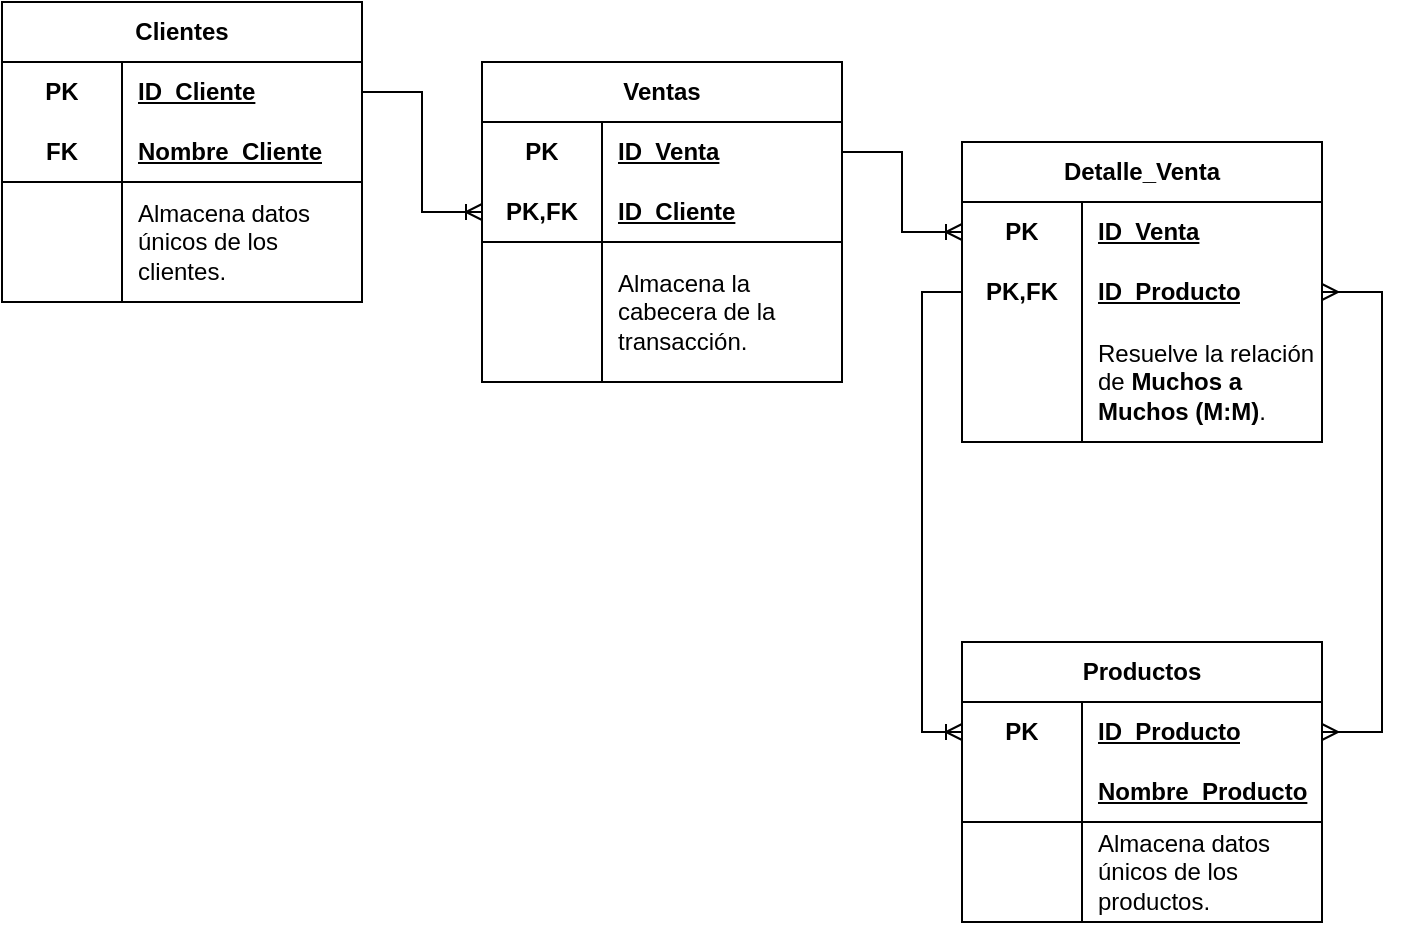 <mxfile version="28.0.6">
  <diagram name="Página-1" id="Zef40Sd9ZBuzMxmkKyhn">
    <mxGraphModel dx="815" dy="500" grid="1" gridSize="10" guides="1" tooltips="1" connect="1" arrows="1" fold="1" page="1" pageScale="1" pageWidth="827" pageHeight="1169" math="0" shadow="0">
      <root>
        <mxCell id="0" />
        <mxCell id="1" parent="0" />
        <mxCell id="B0h9s1QQgeH8rHRa9Ddt-1" value="Clientes" style="shape=table;startSize=30;container=1;collapsible=1;childLayout=tableLayout;fixedRows=1;rowLines=0;fontStyle=1;align=center;resizeLast=1;html=1;whiteSpace=wrap;" vertex="1" parent="1">
          <mxGeometry x="80" y="80" width="180" height="150" as="geometry" />
        </mxCell>
        <mxCell id="B0h9s1QQgeH8rHRa9Ddt-2" value="" style="shape=tableRow;horizontal=0;startSize=0;swimlaneHead=0;swimlaneBody=0;fillColor=none;collapsible=0;dropTarget=0;points=[[0,0.5],[1,0.5]];portConstraint=eastwest;top=0;left=0;right=0;bottom=0;html=1;" vertex="1" parent="B0h9s1QQgeH8rHRa9Ddt-1">
          <mxGeometry y="30" width="180" height="30" as="geometry" />
        </mxCell>
        <mxCell id="B0h9s1QQgeH8rHRa9Ddt-3" value="PK" style="shape=partialRectangle;connectable=0;fillColor=none;top=0;left=0;bottom=0;right=0;fontStyle=1;overflow=hidden;html=1;whiteSpace=wrap;" vertex="1" parent="B0h9s1QQgeH8rHRa9Ddt-2">
          <mxGeometry width="60" height="30" as="geometry">
            <mxRectangle width="60" height="30" as="alternateBounds" />
          </mxGeometry>
        </mxCell>
        <mxCell id="B0h9s1QQgeH8rHRa9Ddt-4" value="ID_Cliente" style="shape=partialRectangle;connectable=0;fillColor=none;top=0;left=0;bottom=0;right=0;align=left;spacingLeft=6;fontStyle=5;overflow=hidden;html=1;whiteSpace=wrap;" vertex="1" parent="B0h9s1QQgeH8rHRa9Ddt-2">
          <mxGeometry x="60" width="120" height="30" as="geometry">
            <mxRectangle width="120" height="30" as="alternateBounds" />
          </mxGeometry>
        </mxCell>
        <mxCell id="B0h9s1QQgeH8rHRa9Ddt-5" value="" style="shape=tableRow;horizontal=0;startSize=0;swimlaneHead=0;swimlaneBody=0;fillColor=none;collapsible=0;dropTarget=0;points=[[0,0.5],[1,0.5]];portConstraint=eastwest;top=0;left=0;right=0;bottom=1;html=1;" vertex="1" parent="B0h9s1QQgeH8rHRa9Ddt-1">
          <mxGeometry y="60" width="180" height="30" as="geometry" />
        </mxCell>
        <mxCell id="B0h9s1QQgeH8rHRa9Ddt-6" value="FK" style="shape=partialRectangle;connectable=0;fillColor=none;top=0;left=0;bottom=0;right=0;fontStyle=1;overflow=hidden;html=1;whiteSpace=wrap;" vertex="1" parent="B0h9s1QQgeH8rHRa9Ddt-5">
          <mxGeometry width="60" height="30" as="geometry">
            <mxRectangle width="60" height="30" as="alternateBounds" />
          </mxGeometry>
        </mxCell>
        <mxCell id="B0h9s1QQgeH8rHRa9Ddt-7" value="Nombre_Cliente" style="shape=partialRectangle;connectable=0;fillColor=none;top=0;left=0;bottom=0;right=0;align=left;spacingLeft=6;fontStyle=5;overflow=hidden;html=1;whiteSpace=wrap;" vertex="1" parent="B0h9s1QQgeH8rHRa9Ddt-5">
          <mxGeometry x="60" width="120" height="30" as="geometry">
            <mxRectangle width="120" height="30" as="alternateBounds" />
          </mxGeometry>
        </mxCell>
        <mxCell id="B0h9s1QQgeH8rHRa9Ddt-8" value="" style="shape=tableRow;horizontal=0;startSize=0;swimlaneHead=0;swimlaneBody=0;fillColor=none;collapsible=0;dropTarget=0;points=[[0,0.5],[1,0.5]];portConstraint=eastwest;top=0;left=0;right=0;bottom=0;html=1;" vertex="1" parent="B0h9s1QQgeH8rHRa9Ddt-1">
          <mxGeometry y="90" width="180" height="60" as="geometry" />
        </mxCell>
        <mxCell id="B0h9s1QQgeH8rHRa9Ddt-9" value="" style="shape=partialRectangle;connectable=0;fillColor=none;top=0;left=0;bottom=0;right=0;editable=1;overflow=hidden;html=1;whiteSpace=wrap;" vertex="1" parent="B0h9s1QQgeH8rHRa9Ddt-8">
          <mxGeometry width="60" height="60" as="geometry">
            <mxRectangle width="60" height="60" as="alternateBounds" />
          </mxGeometry>
        </mxCell>
        <mxCell id="B0h9s1QQgeH8rHRa9Ddt-10" value="Almacena datos únicos de los clientes." style="shape=partialRectangle;connectable=0;fillColor=none;top=0;left=0;bottom=0;right=0;align=left;spacingLeft=6;overflow=hidden;html=1;whiteSpace=wrap;" vertex="1" parent="B0h9s1QQgeH8rHRa9Ddt-8">
          <mxGeometry x="60" width="120" height="60" as="geometry">
            <mxRectangle width="120" height="60" as="alternateBounds" />
          </mxGeometry>
        </mxCell>
        <mxCell id="B0h9s1QQgeH8rHRa9Ddt-27" value="Productos" style="shape=table;startSize=30;container=1;collapsible=1;childLayout=tableLayout;fixedRows=1;rowLines=0;fontStyle=1;align=center;resizeLast=1;html=1;whiteSpace=wrap;" vertex="1" parent="1">
          <mxGeometry x="560" y="400" width="180" height="140" as="geometry" />
        </mxCell>
        <mxCell id="B0h9s1QQgeH8rHRa9Ddt-28" value="" style="shape=tableRow;horizontal=0;startSize=0;swimlaneHead=0;swimlaneBody=0;fillColor=none;collapsible=0;dropTarget=0;points=[[0,0.5],[1,0.5]];portConstraint=eastwest;top=0;left=0;right=0;bottom=0;html=1;" vertex="1" parent="B0h9s1QQgeH8rHRa9Ddt-27">
          <mxGeometry y="30" width="180" height="30" as="geometry" />
        </mxCell>
        <mxCell id="B0h9s1QQgeH8rHRa9Ddt-29" value="PK" style="shape=partialRectangle;connectable=0;fillColor=none;top=0;left=0;bottom=0;right=0;fontStyle=1;overflow=hidden;html=1;whiteSpace=wrap;" vertex="1" parent="B0h9s1QQgeH8rHRa9Ddt-28">
          <mxGeometry width="60" height="30" as="geometry">
            <mxRectangle width="60" height="30" as="alternateBounds" />
          </mxGeometry>
        </mxCell>
        <mxCell id="B0h9s1QQgeH8rHRa9Ddt-30" value="ID_Producto" style="shape=partialRectangle;connectable=0;fillColor=none;top=0;left=0;bottom=0;right=0;align=left;spacingLeft=6;fontStyle=5;overflow=hidden;html=1;whiteSpace=wrap;" vertex="1" parent="B0h9s1QQgeH8rHRa9Ddt-28">
          <mxGeometry x="60" width="120" height="30" as="geometry">
            <mxRectangle width="120" height="30" as="alternateBounds" />
          </mxGeometry>
        </mxCell>
        <mxCell id="B0h9s1QQgeH8rHRa9Ddt-31" value="" style="shape=tableRow;horizontal=0;startSize=0;swimlaneHead=0;swimlaneBody=0;fillColor=none;collapsible=0;dropTarget=0;points=[[0,0.5],[1,0.5]];portConstraint=eastwest;top=0;left=0;right=0;bottom=1;html=1;" vertex="1" parent="B0h9s1QQgeH8rHRa9Ddt-27">
          <mxGeometry y="60" width="180" height="30" as="geometry" />
        </mxCell>
        <mxCell id="B0h9s1QQgeH8rHRa9Ddt-32" value="" style="shape=partialRectangle;connectable=0;fillColor=none;top=0;left=0;bottom=0;right=0;fontStyle=1;overflow=hidden;html=1;whiteSpace=wrap;" vertex="1" parent="B0h9s1QQgeH8rHRa9Ddt-31">
          <mxGeometry width="60" height="30" as="geometry">
            <mxRectangle width="60" height="30" as="alternateBounds" />
          </mxGeometry>
        </mxCell>
        <mxCell id="B0h9s1QQgeH8rHRa9Ddt-33" value="Nombre_Producto" style="shape=partialRectangle;connectable=0;fillColor=none;top=0;left=0;bottom=0;right=0;align=left;spacingLeft=6;fontStyle=5;overflow=hidden;html=1;whiteSpace=wrap;" vertex="1" parent="B0h9s1QQgeH8rHRa9Ddt-31">
          <mxGeometry x="60" width="120" height="30" as="geometry">
            <mxRectangle width="120" height="30" as="alternateBounds" />
          </mxGeometry>
        </mxCell>
        <mxCell id="B0h9s1QQgeH8rHRa9Ddt-34" value="" style="shape=tableRow;horizontal=0;startSize=0;swimlaneHead=0;swimlaneBody=0;fillColor=none;collapsible=0;dropTarget=0;points=[[0,0.5],[1,0.5]];portConstraint=eastwest;top=0;left=0;right=0;bottom=0;html=1;" vertex="1" parent="B0h9s1QQgeH8rHRa9Ddt-27">
          <mxGeometry y="90" width="180" height="50" as="geometry" />
        </mxCell>
        <mxCell id="B0h9s1QQgeH8rHRa9Ddt-35" value="" style="shape=partialRectangle;connectable=0;fillColor=none;top=0;left=0;bottom=0;right=0;editable=1;overflow=hidden;html=1;whiteSpace=wrap;" vertex="1" parent="B0h9s1QQgeH8rHRa9Ddt-34">
          <mxGeometry width="60" height="50" as="geometry">
            <mxRectangle width="60" height="50" as="alternateBounds" />
          </mxGeometry>
        </mxCell>
        <mxCell id="B0h9s1QQgeH8rHRa9Ddt-36" value="Almacena datos únicos de los productos." style="shape=partialRectangle;connectable=0;fillColor=none;top=0;left=0;bottom=0;right=0;align=left;spacingLeft=6;overflow=hidden;html=1;whiteSpace=wrap;" vertex="1" parent="B0h9s1QQgeH8rHRa9Ddt-34">
          <mxGeometry x="60" width="120" height="50" as="geometry">
            <mxRectangle width="120" height="50" as="alternateBounds" />
          </mxGeometry>
        </mxCell>
        <mxCell id="B0h9s1QQgeH8rHRa9Ddt-40" value="Detalle_Venta" style="shape=table;startSize=30;container=1;collapsible=1;childLayout=tableLayout;fixedRows=1;rowLines=0;fontStyle=1;align=center;resizeLast=1;html=1;whiteSpace=wrap;" vertex="1" parent="1">
          <mxGeometry x="560" y="150" width="180" height="150" as="geometry" />
        </mxCell>
        <mxCell id="B0h9s1QQgeH8rHRa9Ddt-41" value="" style="shape=tableRow;horizontal=0;startSize=0;swimlaneHead=0;swimlaneBody=0;fillColor=none;collapsible=0;dropTarget=0;points=[[0,0.5],[1,0.5]];portConstraint=eastwest;top=0;left=0;right=0;bottom=0;html=1;" vertex="1" parent="B0h9s1QQgeH8rHRa9Ddt-40">
          <mxGeometry y="30" width="180" height="30" as="geometry" />
        </mxCell>
        <mxCell id="B0h9s1QQgeH8rHRa9Ddt-42" value="PK" style="shape=partialRectangle;connectable=0;fillColor=none;top=0;left=0;bottom=0;right=0;fontStyle=1;overflow=hidden;html=1;whiteSpace=wrap;" vertex="1" parent="B0h9s1QQgeH8rHRa9Ddt-41">
          <mxGeometry width="60" height="30" as="geometry">
            <mxRectangle width="60" height="30" as="alternateBounds" />
          </mxGeometry>
        </mxCell>
        <mxCell id="B0h9s1QQgeH8rHRa9Ddt-43" value="ID_Venta" style="shape=partialRectangle;connectable=0;fillColor=none;top=0;left=0;bottom=0;right=0;align=left;spacingLeft=6;fontStyle=5;overflow=hidden;html=1;whiteSpace=wrap;" vertex="1" parent="B0h9s1QQgeH8rHRa9Ddt-41">
          <mxGeometry x="60" width="120" height="30" as="geometry">
            <mxRectangle width="120" height="30" as="alternateBounds" />
          </mxGeometry>
        </mxCell>
        <mxCell id="B0h9s1QQgeH8rHRa9Ddt-95" value="" style="shape=tableRow;horizontal=0;startSize=0;swimlaneHead=0;swimlaneBody=0;fillColor=none;collapsible=0;dropTarget=0;points=[[0,0.5],[1,0.5]];portConstraint=eastwest;top=0;left=0;right=0;bottom=0;" vertex="1" parent="B0h9s1QQgeH8rHRa9Ddt-40">
          <mxGeometry y="60" width="180" height="30" as="geometry" />
        </mxCell>
        <mxCell id="B0h9s1QQgeH8rHRa9Ddt-96" value="&lt;b&gt;PK,FK&lt;/b&gt;" style="shape=partialRectangle;connectable=0;fillColor=none;top=0;left=0;bottom=0;right=0;fontStyle=0;overflow=hidden;whiteSpace=wrap;html=1;" vertex="1" parent="B0h9s1QQgeH8rHRa9Ddt-95">
          <mxGeometry width="60" height="30" as="geometry">
            <mxRectangle width="60" height="30" as="alternateBounds" />
          </mxGeometry>
        </mxCell>
        <mxCell id="B0h9s1QQgeH8rHRa9Ddt-97" value="&lt;b&gt;&lt;u&gt;ID_Producto&lt;/u&gt;&lt;/b&gt;" style="shape=partialRectangle;connectable=0;fillColor=none;top=0;left=0;bottom=0;right=0;align=left;spacingLeft=6;fontStyle=0;overflow=hidden;whiteSpace=wrap;html=1;" vertex="1" parent="B0h9s1QQgeH8rHRa9Ddt-95">
          <mxGeometry x="60" width="120" height="30" as="geometry">
            <mxRectangle width="120" height="30" as="alternateBounds" />
          </mxGeometry>
        </mxCell>
        <mxCell id="B0h9s1QQgeH8rHRa9Ddt-47" value="" style="shape=tableRow;horizontal=0;startSize=0;swimlaneHead=0;swimlaneBody=0;fillColor=none;collapsible=0;dropTarget=0;points=[[0,0.5],[1,0.5]];portConstraint=eastwest;top=0;left=0;right=0;bottom=0;html=1;" vertex="1" parent="B0h9s1QQgeH8rHRa9Ddt-40">
          <mxGeometry y="90" width="180" height="60" as="geometry" />
        </mxCell>
        <mxCell id="B0h9s1QQgeH8rHRa9Ddt-48" value="" style="shape=partialRectangle;connectable=0;fillColor=none;top=0;left=0;bottom=0;right=0;editable=1;overflow=hidden;html=1;whiteSpace=wrap;" vertex="1" parent="B0h9s1QQgeH8rHRa9Ddt-47">
          <mxGeometry width="60" height="60" as="geometry">
            <mxRectangle width="60" height="60" as="alternateBounds" />
          </mxGeometry>
        </mxCell>
        <mxCell id="B0h9s1QQgeH8rHRa9Ddt-49" value="Resuelve la relación de &lt;b&gt;Muchos a Muchos (M:M)&lt;/b&gt;." style="shape=partialRectangle;connectable=0;fillColor=none;top=0;left=0;bottom=0;right=0;align=left;spacingLeft=6;overflow=hidden;html=1;whiteSpace=wrap;" vertex="1" parent="B0h9s1QQgeH8rHRa9Ddt-47">
          <mxGeometry x="60" width="120" height="60" as="geometry">
            <mxRectangle width="120" height="60" as="alternateBounds" />
          </mxGeometry>
        </mxCell>
        <mxCell id="B0h9s1QQgeH8rHRa9Ddt-79" value="Ventas" style="shape=table;startSize=30;container=1;collapsible=1;childLayout=tableLayout;fixedRows=1;rowLines=0;fontStyle=1;align=center;resizeLast=1;html=1;whiteSpace=wrap;" vertex="1" parent="1">
          <mxGeometry x="320" y="110" width="180" height="160" as="geometry" />
        </mxCell>
        <mxCell id="B0h9s1QQgeH8rHRa9Ddt-80" value="" style="shape=tableRow;horizontal=0;startSize=0;swimlaneHead=0;swimlaneBody=0;fillColor=none;collapsible=0;dropTarget=0;points=[[0,0.5],[1,0.5]];portConstraint=eastwest;top=0;left=0;right=0;bottom=0;html=1;" vertex="1" parent="B0h9s1QQgeH8rHRa9Ddt-79">
          <mxGeometry y="30" width="180" height="30" as="geometry" />
        </mxCell>
        <mxCell id="B0h9s1QQgeH8rHRa9Ddt-81" value="PK" style="shape=partialRectangle;connectable=0;fillColor=none;top=0;left=0;bottom=0;right=0;fontStyle=1;overflow=hidden;html=1;whiteSpace=wrap;" vertex="1" parent="B0h9s1QQgeH8rHRa9Ddt-80">
          <mxGeometry width="60" height="30" as="geometry">
            <mxRectangle width="60" height="30" as="alternateBounds" />
          </mxGeometry>
        </mxCell>
        <mxCell id="B0h9s1QQgeH8rHRa9Ddt-82" value="ID_Venta" style="shape=partialRectangle;connectable=0;fillColor=none;top=0;left=0;bottom=0;right=0;align=left;spacingLeft=6;fontStyle=5;overflow=hidden;html=1;whiteSpace=wrap;" vertex="1" parent="B0h9s1QQgeH8rHRa9Ddt-80">
          <mxGeometry x="60" width="120" height="30" as="geometry">
            <mxRectangle width="120" height="30" as="alternateBounds" />
          </mxGeometry>
        </mxCell>
        <mxCell id="B0h9s1QQgeH8rHRa9Ddt-92" value="" style="shape=tableRow;horizontal=0;startSize=0;swimlaneHead=0;swimlaneBody=0;fillColor=none;collapsible=0;dropTarget=0;points=[[0,0.5],[1,0.5]];portConstraint=eastwest;top=0;left=0;right=0;bottom=0;" vertex="1" parent="B0h9s1QQgeH8rHRa9Ddt-79">
          <mxGeometry y="60" width="180" height="30" as="geometry" />
        </mxCell>
        <mxCell id="B0h9s1QQgeH8rHRa9Ddt-93" value="&lt;b&gt;PK,FK&lt;/b&gt;" style="shape=partialRectangle;connectable=0;fillColor=none;top=0;left=0;bottom=0;right=0;fontStyle=0;overflow=hidden;whiteSpace=wrap;html=1;" vertex="1" parent="B0h9s1QQgeH8rHRa9Ddt-92">
          <mxGeometry width="60" height="30" as="geometry">
            <mxRectangle width="60" height="30" as="alternateBounds" />
          </mxGeometry>
        </mxCell>
        <mxCell id="B0h9s1QQgeH8rHRa9Ddt-94" value="&lt;u&gt;&lt;b&gt;ID_Cliente&lt;/b&gt;&lt;/u&gt;" style="shape=partialRectangle;connectable=0;fillColor=none;top=0;left=0;bottom=0;right=0;align=left;spacingLeft=6;fontStyle=0;overflow=hidden;whiteSpace=wrap;html=1;" vertex="1" parent="B0h9s1QQgeH8rHRa9Ddt-92">
          <mxGeometry x="60" width="120" height="30" as="geometry">
            <mxRectangle width="120" height="30" as="alternateBounds" />
          </mxGeometry>
        </mxCell>
        <mxCell id="B0h9s1QQgeH8rHRa9Ddt-86" value="" style="shape=tableRow;horizontal=0;startSize=0;swimlaneHead=0;swimlaneBody=0;fillColor=none;collapsible=0;dropTarget=0;points=[[0,0.5],[1,0.5]];portConstraint=eastwest;top=0;left=0;right=0;bottom=0;html=1;" vertex="1" parent="B0h9s1QQgeH8rHRa9Ddt-79">
          <mxGeometry y="90" width="180" height="70" as="geometry" />
        </mxCell>
        <mxCell id="B0h9s1QQgeH8rHRa9Ddt-87" value="" style="shape=partialRectangle;connectable=0;fillColor=none;top=0;left=0;bottom=0;right=0;editable=1;overflow=hidden;html=1;whiteSpace=wrap;" vertex="1" parent="B0h9s1QQgeH8rHRa9Ddt-86">
          <mxGeometry width="60" height="70" as="geometry">
            <mxRectangle width="60" height="70" as="alternateBounds" />
          </mxGeometry>
        </mxCell>
        <mxCell id="B0h9s1QQgeH8rHRa9Ddt-88" value="Almacena la cabecera de la transacción." style="shape=partialRectangle;connectable=0;fillColor=none;top=0;left=0;bottom=0;right=0;align=left;spacingLeft=6;overflow=hidden;html=1;whiteSpace=wrap;" vertex="1" parent="B0h9s1QQgeH8rHRa9Ddt-86">
          <mxGeometry x="60" width="120" height="70" as="geometry">
            <mxRectangle width="120" height="70" as="alternateBounds" />
          </mxGeometry>
        </mxCell>
        <mxCell id="B0h9s1QQgeH8rHRa9Ddt-101" value="" style="edgeStyle=entityRelationEdgeStyle;fontSize=12;html=1;endArrow=ERoneToMany;rounded=0;entryX=0;entryY=0.5;entryDx=0;entryDy=0;exitX=1;exitY=0.5;exitDx=0;exitDy=0;" edge="1" parent="1" source="B0h9s1QQgeH8rHRa9Ddt-2" target="B0h9s1QQgeH8rHRa9Ddt-92">
          <mxGeometry width="100" height="100" relative="1" as="geometry">
            <mxPoint x="260" y="150" as="sourcePoint" />
            <mxPoint x="270" y="130" as="targetPoint" />
            <Array as="points">
              <mxPoint x="310" y="130" />
              <mxPoint x="270" y="200" />
              <mxPoint x="280" y="170" />
            </Array>
          </mxGeometry>
        </mxCell>
        <mxCell id="B0h9s1QQgeH8rHRa9Ddt-102" value="" style="edgeStyle=entityRelationEdgeStyle;fontSize=12;html=1;endArrow=ERoneToMany;rounded=0;exitX=1;exitY=0.5;exitDx=0;exitDy=0;entryX=0;entryY=0.5;entryDx=0;entryDy=0;" edge="1" parent="1" source="B0h9s1QQgeH8rHRa9Ddt-80" target="B0h9s1QQgeH8rHRa9Ddt-41">
          <mxGeometry width="100" height="100" relative="1" as="geometry">
            <mxPoint x="480" y="440" as="sourcePoint" />
            <mxPoint x="560" y="255" as="targetPoint" />
          </mxGeometry>
        </mxCell>
        <mxCell id="B0h9s1QQgeH8rHRa9Ddt-104" value="" style="edgeStyle=entityRelationEdgeStyle;fontSize=12;html=1;endArrow=ERmany;startArrow=ERmany;rounded=0;entryX=1;entryY=0.5;entryDx=0;entryDy=0;exitX=1;exitY=0.5;exitDx=0;exitDy=0;" edge="1" parent="1" source="B0h9s1QQgeH8rHRa9Ddt-28" target="B0h9s1QQgeH8rHRa9Ddt-95">
          <mxGeometry width="100" height="100" relative="1" as="geometry">
            <mxPoint x="760" y="440" as="sourcePoint" />
            <mxPoint x="860" y="340" as="targetPoint" />
            <Array as="points">
              <mxPoint x="800" y="330" />
            </Array>
          </mxGeometry>
        </mxCell>
        <mxCell id="B0h9s1QQgeH8rHRa9Ddt-108" value="" style="fontSize=12;html=1;endArrow=ERoneToMany;rounded=0;entryX=0;entryY=0.5;entryDx=0;entryDy=0;exitX=0;exitY=0.5;exitDx=0;exitDy=0;" edge="1" parent="1" source="B0h9s1QQgeH8rHRa9Ddt-95" target="B0h9s1QQgeH8rHRa9Ddt-28">
          <mxGeometry width="100" height="100" relative="1" as="geometry">
            <mxPoint x="540" y="230" as="sourcePoint" />
            <mxPoint x="460" y="520" as="targetPoint" />
            <Array as="points">
              <mxPoint x="540" y="225" />
              <mxPoint x="540" y="370" />
              <mxPoint x="540" y="445" />
            </Array>
          </mxGeometry>
        </mxCell>
        <mxCell id="B0h9s1QQgeH8rHRa9Ddt-109" value="" style="line;strokeWidth=1;rotatable=0;dashed=0;labelPosition=right;align=left;verticalAlign=middle;spacingTop=0;spacingLeft=6;points=[];portConstraint=eastwest;" vertex="1" parent="1">
          <mxGeometry x="320" y="195" width="180" height="10" as="geometry" />
        </mxCell>
      </root>
    </mxGraphModel>
  </diagram>
</mxfile>
